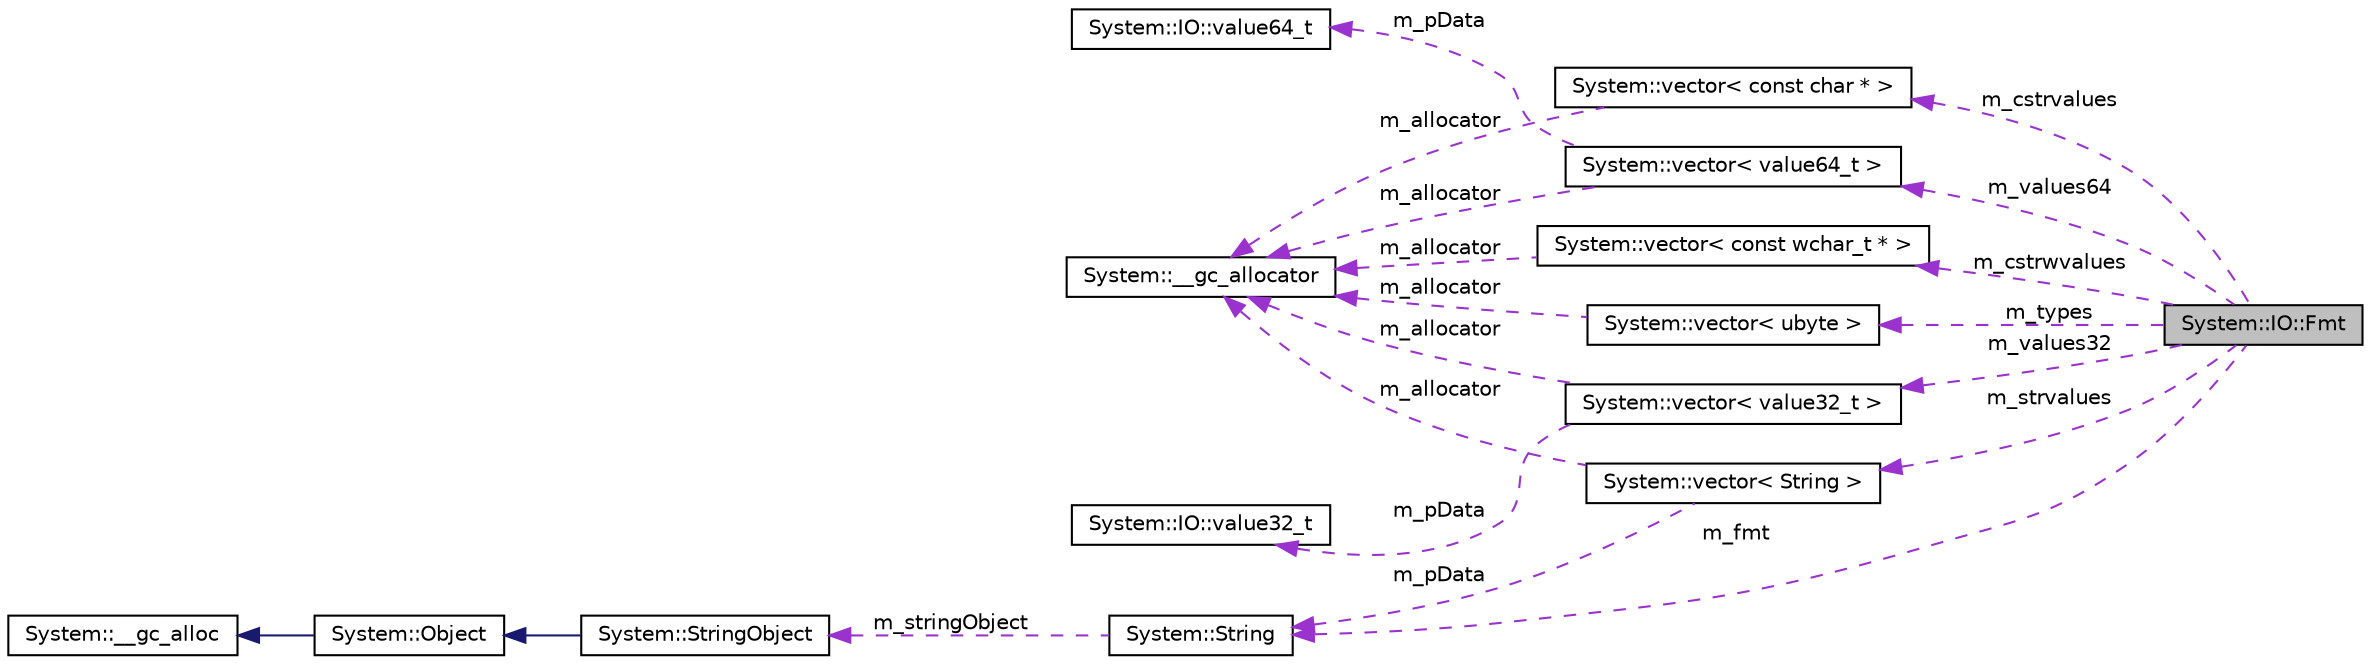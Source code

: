 digraph G
{
  edge [fontname="Helvetica",fontsize="10",labelfontname="Helvetica",labelfontsize="10"];
  node [fontname="Helvetica",fontsize="10",shape=record];
  rankdir="LR";
  Node1 [label="System::IO::Fmt",height=0.2,width=0.4,color="black", fillcolor="grey75", style="filled" fontcolor="black"];
  Node2 -> Node1 [dir="back",color="darkorchid3",fontsize="10",style="dashed",label=" m_values64" ,fontname="Helvetica"];
  Node2 [label="System::vector\< value64_t \>",height=0.2,width=0.4,color="black", fillcolor="white", style="filled",URL="$class_system_1_1vector.html"];
  Node3 -> Node2 [dir="back",color="darkorchid3",fontsize="10",style="dashed",label=" m_pData" ,fontname="Helvetica"];
  Node3 [label="System::IO::value64_t",height=0.2,width=0.4,color="black", fillcolor="white", style="filled",URL="$union_system_1_1_i_o_1_1value64__t.html"];
  Node4 -> Node2 [dir="back",color="darkorchid3",fontsize="10",style="dashed",label=" m_allocator" ,fontname="Helvetica"];
  Node4 [label="System::__gc_allocator",height=0.2,width=0.4,color="black", fillcolor="white", style="filled",URL="$class_system_1_1____gc__allocator.html"];
  Node5 -> Node1 [dir="back",color="darkorchid3",fontsize="10",style="dashed",label=" m_types" ,fontname="Helvetica"];
  Node5 [label="System::vector\< ubyte \>",height=0.2,width=0.4,color="black", fillcolor="white", style="filled",URL="$class_system_1_1vector.html"];
  Node4 -> Node5 [dir="back",color="darkorchid3",fontsize="10",style="dashed",label=" m_allocator" ,fontname="Helvetica"];
  Node6 -> Node1 [dir="back",color="darkorchid3",fontsize="10",style="dashed",label=" m_cstrvalues" ,fontname="Helvetica"];
  Node6 [label="System::vector\< const char * \>",height=0.2,width=0.4,color="black", fillcolor="white", style="filled",URL="$class_system_1_1vector.html"];
  Node4 -> Node6 [dir="back",color="darkorchid3",fontsize="10",style="dashed",label=" m_allocator" ,fontname="Helvetica"];
  Node7 -> Node1 [dir="back",color="darkorchid3",fontsize="10",style="dashed",label=" m_fmt" ,fontname="Helvetica"];
  Node7 [label="System::String",height=0.2,width=0.4,color="black", fillcolor="white", style="filled",URL="$class_system_1_1_string.html"];
  Node8 -> Node7 [dir="back",color="darkorchid3",fontsize="10",style="dashed",label=" m_stringObject" ,fontname="Helvetica"];
  Node8 [label="System::StringObject",height=0.2,width=0.4,color="black", fillcolor="white", style="filled",URL="$class_system_1_1_string_object.html"];
  Node9 -> Node8 [dir="back",color="midnightblue",fontsize="10",style="solid",fontname="Helvetica"];
  Node9 [label="System::Object",height=0.2,width=0.4,color="black", fillcolor="white", style="filled",URL="$class_system_1_1_object.html"];
  Node10 -> Node9 [dir="back",color="midnightblue",fontsize="10",style="solid",fontname="Helvetica"];
  Node10 [label="System::__gc_alloc",height=0.2,width=0.4,color="black", fillcolor="white", style="filled",URL="$class_system_1_1____gc__alloc.html"];
  Node11 -> Node1 [dir="back",color="darkorchid3",fontsize="10",style="dashed",label=" m_strvalues" ,fontname="Helvetica"];
  Node11 [label="System::vector\< String \>",height=0.2,width=0.4,color="black", fillcolor="white", style="filled",URL="$class_system_1_1vector.html"];
  Node4 -> Node11 [dir="back",color="darkorchid3",fontsize="10",style="dashed",label=" m_allocator" ,fontname="Helvetica"];
  Node7 -> Node11 [dir="back",color="darkorchid3",fontsize="10",style="dashed",label=" m_pData" ,fontname="Helvetica"];
  Node12 -> Node1 [dir="back",color="darkorchid3",fontsize="10",style="dashed",label=" m_cstrwvalues" ,fontname="Helvetica"];
  Node12 [label="System::vector\< const wchar_t * \>",height=0.2,width=0.4,color="black", fillcolor="white", style="filled",URL="$class_system_1_1vector.html"];
  Node4 -> Node12 [dir="back",color="darkorchid3",fontsize="10",style="dashed",label=" m_allocator" ,fontname="Helvetica"];
  Node13 -> Node1 [dir="back",color="darkorchid3",fontsize="10",style="dashed",label=" m_values32" ,fontname="Helvetica"];
  Node13 [label="System::vector\< value32_t \>",height=0.2,width=0.4,color="black", fillcolor="white", style="filled",URL="$class_system_1_1vector.html"];
  Node4 -> Node13 [dir="back",color="darkorchid3",fontsize="10",style="dashed",label=" m_allocator" ,fontname="Helvetica"];
  Node14 -> Node13 [dir="back",color="darkorchid3",fontsize="10",style="dashed",label=" m_pData" ,fontname="Helvetica"];
  Node14 [label="System::IO::value32_t",height=0.2,width=0.4,color="black", fillcolor="white", style="filled",URL="$union_system_1_1_i_o_1_1value32__t.html"];
}
